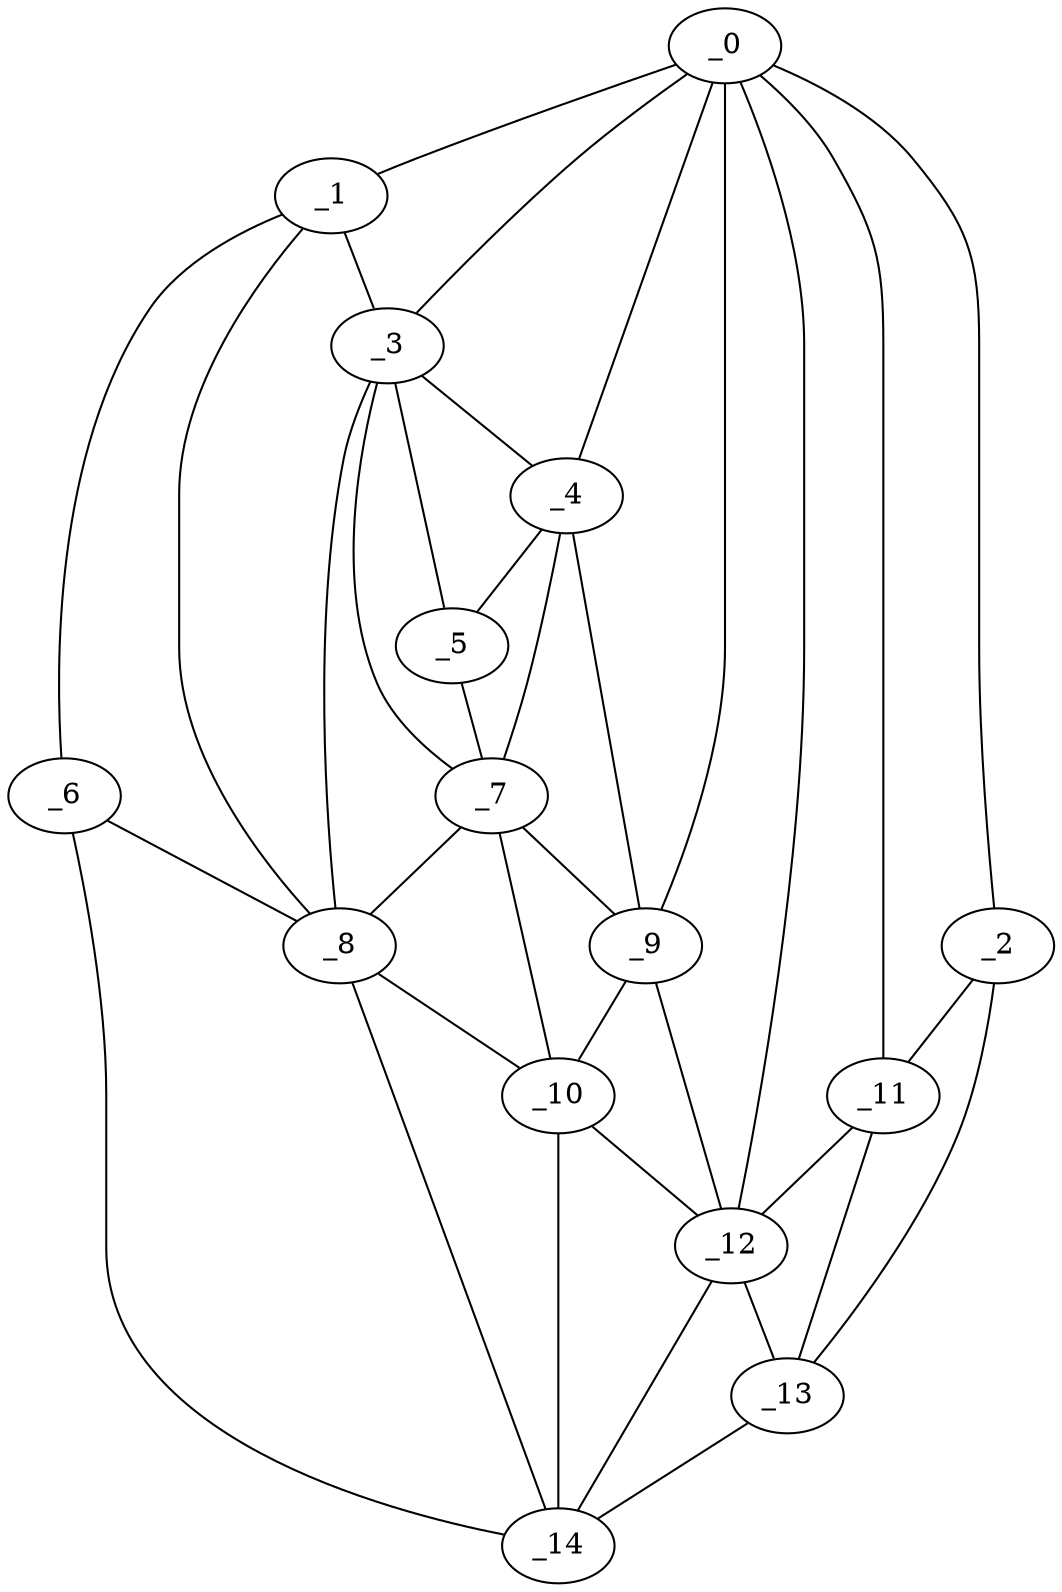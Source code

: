 graph "obj22__240.gxl" {
	_0	 [x=47,
		y=54];
	_1	 [x=47,
		y=114];
	_0 -- _1	 [valence=1];
	_2	 [x=48,
		y=5];
	_0 -- _2	 [valence=1];
	_3	 [x=48,
		y=100];
	_0 -- _3	 [valence=2];
	_4	 [x=52,
		y=73];
	_0 -- _4	 [valence=1];
	_9	 [x=69,
		y=72];
	_0 -- _9	 [valence=1];
	_11	 [x=83,
		y=19];
	_0 -- _11	 [valence=2];
	_12	 [x=83,
		y=54];
	_0 -- _12	 [valence=2];
	_1 -- _3	 [valence=1];
	_6	 [x=57,
		y=122];
	_1 -- _6	 [valence=1];
	_8	 [x=68,
		y=104];
	_1 -- _8	 [valence=1];
	_2 -- _11	 [valence=2];
	_13	 [x=84,
		y=10];
	_2 -- _13	 [valence=1];
	_3 -- _4	 [valence=2];
	_5	 [x=52,
		y=89];
	_3 -- _5	 [valence=1];
	_7	 [x=64,
		y=92];
	_3 -- _7	 [valence=2];
	_3 -- _8	 [valence=2];
	_4 -- _5	 [valence=2];
	_4 -- _7	 [valence=2];
	_4 -- _9	 [valence=2];
	_5 -- _7	 [valence=2];
	_6 -- _8	 [valence=2];
	_14	 [x=84,
		y=124];
	_6 -- _14	 [valence=1];
	_7 -- _8	 [valence=1];
	_7 -- _9	 [valence=1];
	_10	 [x=69,
		y=91];
	_7 -- _10	 [valence=2];
	_8 -- _10	 [valence=2];
	_8 -- _14	 [valence=2];
	_9 -- _10	 [valence=2];
	_9 -- _12	 [valence=1];
	_10 -- _12	 [valence=2];
	_10 -- _14	 [valence=1];
	_11 -- _12	 [valence=2];
	_11 -- _13	 [valence=2];
	_12 -- _13	 [valence=1];
	_12 -- _14	 [valence=2];
	_13 -- _14	 [valence=1];
}
